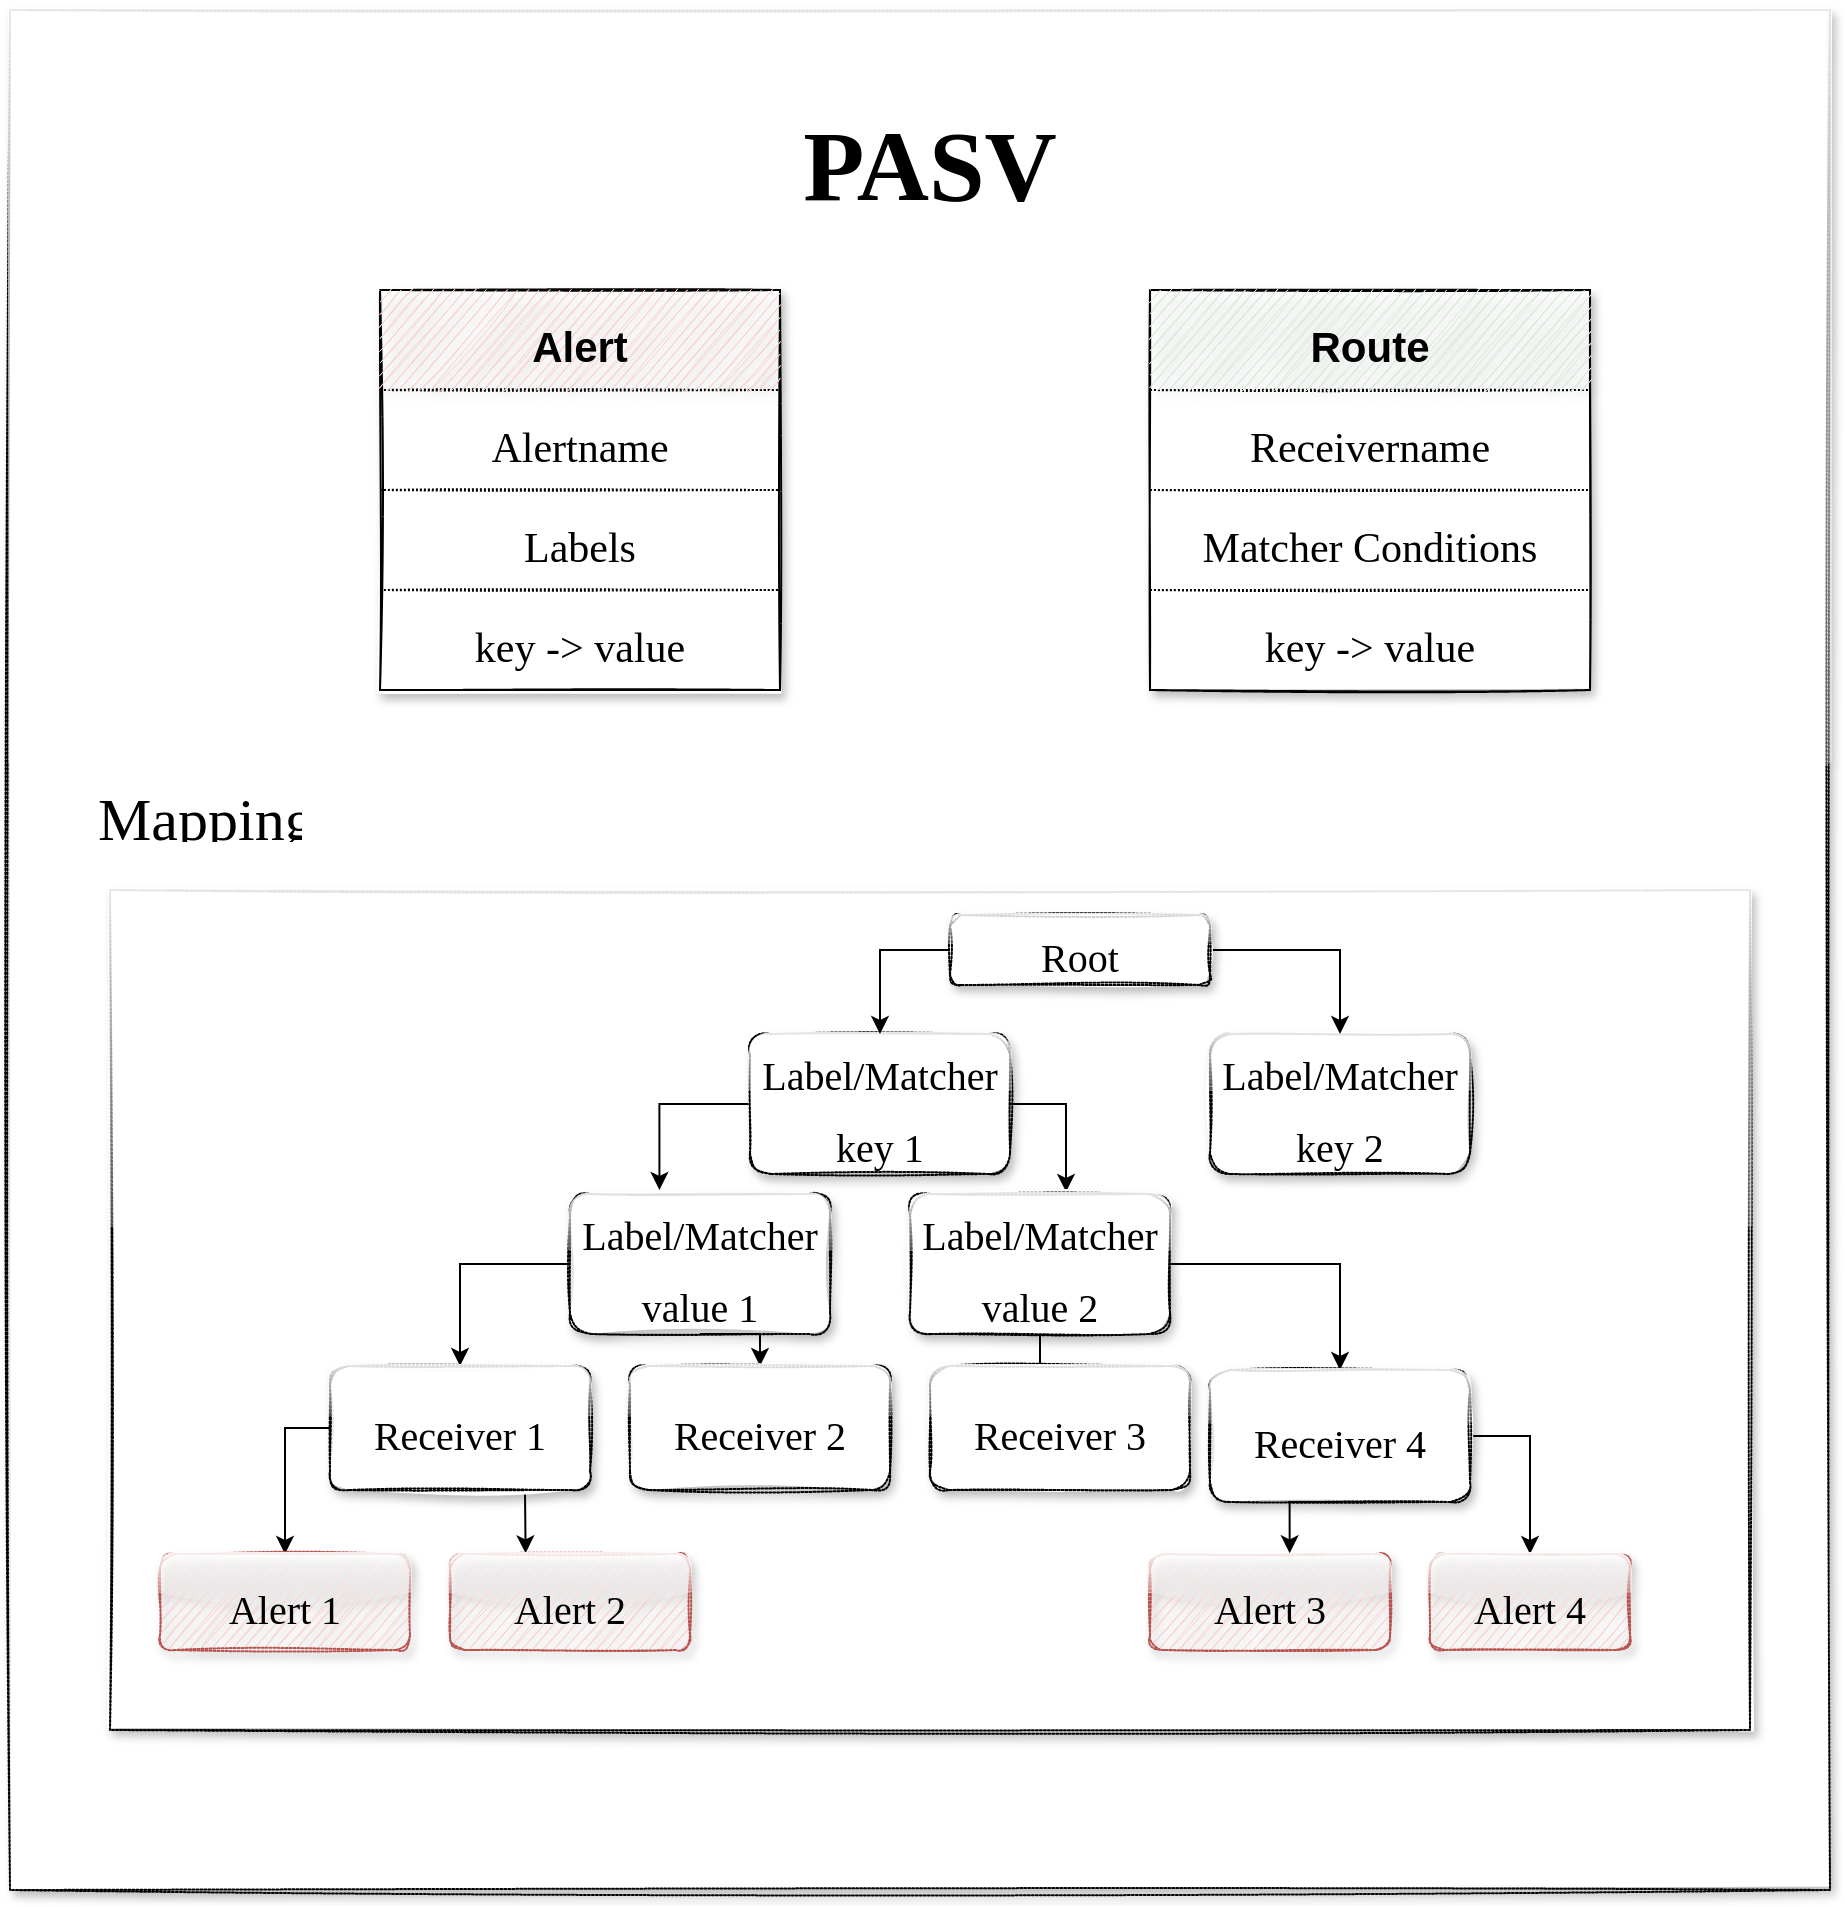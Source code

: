 <mxfile version="20.2.3" type="device"><diagram id="eUohyLS9wrAkjKXuaIY4" name="Page-1"><mxGraphModel dx="1730" dy="1068" grid="1" gridSize="10" guides="1" tooltips="1" connect="1" arrows="1" fold="1" page="1" pageScale="1" pageWidth="850" pageHeight="1100" math="0" shadow="0"><root><mxCell id="0"/><mxCell id="1" parent="0"/><mxCell id="ghGLA0JRlmJBqLsw4SV2-2" value="" style="rounded=0;whiteSpace=wrap;html=1;dashed=1;dashPattern=1 1;sketch=1;glass=1;shadow=1;" vertex="1" parent="1"><mxGeometry x="90" y="340" width="910" height="940" as="geometry"/></mxCell><mxCell id="ghGLA0JRlmJBqLsw4SV2-3" value="&lt;h1 style=&quot;&quot;&gt;&lt;font data-font-src=&quot;https://fonts.googleapis.com/css?family=Teko&quot; face=&quot;Teko&quot; style=&quot;font-size: 50px;&quot;&gt;PASV&lt;/font&gt;&lt;/h1&gt;" style="text;html=1;strokeColor=none;fillColor=none;spacing=5;spacingTop=-20;whiteSpace=wrap;overflow=hidden;rounded=0;align=center;fontSize=31;verticalAlign=middle;labelPosition=center;verticalLabelPosition=middle;" vertex="1" parent="1"><mxGeometry x="465" y="350" width="170" height="110" as="geometry"/></mxCell><mxCell id="ghGLA0JRlmJBqLsw4SV2-5" value="" style="shape=table;html=1;whiteSpace=wrap;startSize=0;container=1;collapsible=0;childLayout=tableLayout;rounded=0;shadow=1;glass=1;dashed=1;dashPattern=1 1;sketch=1;fontSize=31;flipV=0;flipH=1;" vertex="1" parent="1"><mxGeometry x="275" y="480" width="200" height="200" as="geometry"/></mxCell><mxCell id="ghGLA0JRlmJBqLsw4SV2-6" value="" style="shape=tableRow;horizontal=0;startSize=0;swimlaneHead=0;swimlaneBody=0;top=0;left=0;bottom=0;right=0;collapsible=0;dropTarget=0;fillColor=none;points=[[0,0.5],[1,0.5]];portConstraint=eastwest;rounded=0;shadow=1;glass=1;dashed=1;dashPattern=1 1;sketch=1;fontSize=31;" vertex="1" parent="ghGLA0JRlmJBqLsw4SV2-5"><mxGeometry width="200" height="50" as="geometry"/></mxCell><mxCell id="ghGLA0JRlmJBqLsw4SV2-7" value="&lt;font style=&quot;font-size: 21px;&quot;&gt;&lt;b&gt;Alert&lt;/b&gt;&lt;/font&gt;" style="shape=partialRectangle;html=1;whiteSpace=wrap;connectable=0;fillColor=#f8cecc;top=0;left=0;bottom=0;right=0;overflow=hidden;rounded=0;shadow=1;glass=1;dashed=1;dashPattern=1 1;sketch=1;fontSize=31;strokeColor=#b85450;" vertex="1" parent="ghGLA0JRlmJBqLsw4SV2-6"><mxGeometry width="200" height="50" as="geometry"><mxRectangle width="200" height="50" as="alternateBounds"/></mxGeometry></mxCell><mxCell id="ghGLA0JRlmJBqLsw4SV2-10" value="" style="shape=tableRow;horizontal=0;startSize=0;swimlaneHead=0;swimlaneBody=0;top=0;left=0;bottom=0;right=0;collapsible=0;dropTarget=0;fillColor=none;points=[[0,0.5],[1,0.5]];portConstraint=eastwest;rounded=0;shadow=1;glass=1;dashed=1;dashPattern=1 1;sketch=1;fontSize=31;" vertex="1" parent="ghGLA0JRlmJBqLsw4SV2-5"><mxGeometry y="50" width="200" height="50" as="geometry"/></mxCell><mxCell id="ghGLA0JRlmJBqLsw4SV2-11" value="&lt;font data-font-src=&quot;https://fonts.googleapis.com/css?family=Shadows+Into+Light&quot; face=&quot;Shadows Into Light&quot; style=&quot;font-size: 21px;&quot;&gt;Alertname&lt;/font&gt;" style="shape=partialRectangle;html=1;whiteSpace=wrap;connectable=0;fillColor=none;top=0;left=0;bottom=0;right=0;overflow=hidden;rounded=0;shadow=1;glass=1;dashed=1;dashPattern=1 1;sketch=1;fontSize=31;" vertex="1" parent="ghGLA0JRlmJBqLsw4SV2-10"><mxGeometry width="200" height="50" as="geometry"><mxRectangle width="200" height="50" as="alternateBounds"/></mxGeometry></mxCell><mxCell id="ghGLA0JRlmJBqLsw4SV2-14" value="" style="shape=tableRow;horizontal=0;startSize=0;swimlaneHead=0;swimlaneBody=0;top=0;left=0;bottom=0;right=0;collapsible=0;dropTarget=0;fillColor=none;points=[[0,0.5],[1,0.5]];portConstraint=eastwest;rounded=0;shadow=1;glass=1;dashed=1;dashPattern=1 1;sketch=1;fontSize=31;" vertex="1" parent="ghGLA0JRlmJBqLsw4SV2-5"><mxGeometry y="100" width="200" height="50" as="geometry"/></mxCell><mxCell id="ghGLA0JRlmJBqLsw4SV2-15" value="&lt;span style=&quot;font-size: 21px;&quot;&gt;&lt;font data-font-src=&quot;https://fonts.googleapis.com/css?family=Shadows+Into+Light&quot; face=&quot;Shadows Into Light&quot;&gt;Labels&lt;/font&gt;&lt;/span&gt;" style="shape=partialRectangle;html=1;whiteSpace=wrap;connectable=0;fillColor=none;top=0;left=0;bottom=0;right=0;overflow=hidden;rounded=0;shadow=1;glass=1;dashed=1;dashPattern=1 1;sketch=1;fontSize=31;" vertex="1" parent="ghGLA0JRlmJBqLsw4SV2-14"><mxGeometry width="200" height="50" as="geometry"><mxRectangle width="200" height="50" as="alternateBounds"/></mxGeometry></mxCell><mxCell id="ghGLA0JRlmJBqLsw4SV2-18" style="shape=tableRow;horizontal=0;startSize=0;swimlaneHead=0;swimlaneBody=0;top=0;left=0;bottom=0;right=0;collapsible=0;dropTarget=0;fillColor=none;points=[[0,0.5],[1,0.5]];portConstraint=eastwest;rounded=0;shadow=1;glass=1;dashed=1;dashPattern=1 1;sketch=1;fontSize=31;" vertex="1" parent="ghGLA0JRlmJBqLsw4SV2-5"><mxGeometry y="150" width="200" height="50" as="geometry"/></mxCell><mxCell id="ghGLA0JRlmJBqLsw4SV2-19" value="&lt;span style=&quot;font-size: 21px;&quot;&gt;&lt;font data-font-src=&quot;https://fonts.googleapis.com/css?family=Shadows+Into+Light&quot; face=&quot;Shadows Into Light&quot;&gt;key -&amp;gt; value&lt;/font&gt;&lt;/span&gt;" style="shape=partialRectangle;html=1;whiteSpace=wrap;connectable=0;fillColor=none;top=0;left=0;bottom=0;right=0;overflow=hidden;rounded=0;shadow=1;glass=1;dashed=1;dashPattern=1 1;sketch=1;fontSize=31;" vertex="1" parent="ghGLA0JRlmJBqLsw4SV2-18"><mxGeometry width="200" height="50" as="geometry"><mxRectangle width="200" height="50" as="alternateBounds"/></mxGeometry></mxCell><mxCell id="ghGLA0JRlmJBqLsw4SV2-22" value="" style="shape=table;html=1;whiteSpace=wrap;startSize=0;container=1;collapsible=0;childLayout=tableLayout;rounded=0;shadow=1;glass=1;dashed=1;dashPattern=1 1;sketch=1;fontSize=31;flipV=0;flipH=1;" vertex="1" parent="1"><mxGeometry x="660" y="480" width="220" height="200" as="geometry"/></mxCell><mxCell id="ghGLA0JRlmJBqLsw4SV2-23" value="" style="shape=tableRow;horizontal=0;startSize=0;swimlaneHead=0;swimlaneBody=0;top=0;left=0;bottom=0;right=0;collapsible=0;dropTarget=0;fillColor=none;points=[[0,0.5],[1,0.5]];portConstraint=eastwest;rounded=0;shadow=1;glass=1;dashed=1;dashPattern=1 1;sketch=1;fontSize=31;" vertex="1" parent="ghGLA0JRlmJBqLsw4SV2-22"><mxGeometry width="220" height="50" as="geometry"/></mxCell><mxCell id="ghGLA0JRlmJBqLsw4SV2-24" value="&lt;font style=&quot;font-size: 21px;&quot;&gt;&lt;b&gt;Route&lt;/b&gt;&lt;/font&gt;" style="shape=partialRectangle;html=1;whiteSpace=wrap;connectable=0;fillColor=#d5e8d4;top=0;left=0;bottom=0;right=0;overflow=hidden;rounded=0;shadow=1;glass=1;dashed=1;dashPattern=1 1;sketch=1;fontSize=31;strokeColor=#82b366;" vertex="1" parent="ghGLA0JRlmJBqLsw4SV2-23"><mxGeometry width="220" height="50" as="geometry"><mxRectangle width="220" height="50" as="alternateBounds"/></mxGeometry></mxCell><mxCell id="ghGLA0JRlmJBqLsw4SV2-25" value="" style="shape=tableRow;horizontal=0;startSize=0;swimlaneHead=0;swimlaneBody=0;top=0;left=0;bottom=0;right=0;collapsible=0;dropTarget=0;fillColor=none;points=[[0,0.5],[1,0.5]];portConstraint=eastwest;rounded=0;shadow=1;glass=1;dashed=1;dashPattern=1 1;sketch=1;fontSize=31;" vertex="1" parent="ghGLA0JRlmJBqLsw4SV2-22"><mxGeometry y="50" width="220" height="50" as="geometry"/></mxCell><mxCell id="ghGLA0JRlmJBqLsw4SV2-26" value="&lt;font data-font-src=&quot;https://fonts.googleapis.com/css?family=Shadows+Into+Light&quot; face=&quot;Shadows Into Light&quot; style=&quot;font-size: 21px;&quot;&gt;Receivername&lt;/font&gt;" style="shape=partialRectangle;html=1;whiteSpace=wrap;connectable=0;fillColor=none;top=0;left=0;bottom=0;right=0;overflow=hidden;rounded=0;shadow=1;glass=1;dashed=1;dashPattern=1 1;sketch=1;fontSize=31;" vertex="1" parent="ghGLA0JRlmJBqLsw4SV2-25"><mxGeometry width="220" height="50" as="geometry"><mxRectangle width="220" height="50" as="alternateBounds"/></mxGeometry></mxCell><mxCell id="ghGLA0JRlmJBqLsw4SV2-27" value="" style="shape=tableRow;horizontal=0;startSize=0;swimlaneHead=0;swimlaneBody=0;top=0;left=0;bottom=0;right=0;collapsible=0;dropTarget=0;fillColor=none;points=[[0,0.5],[1,0.5]];portConstraint=eastwest;rounded=0;shadow=1;glass=1;dashed=1;dashPattern=1 1;sketch=1;fontSize=31;" vertex="1" parent="ghGLA0JRlmJBqLsw4SV2-22"><mxGeometry y="100" width="220" height="50" as="geometry"/></mxCell><mxCell id="ghGLA0JRlmJBqLsw4SV2-28" value="&lt;span style=&quot;font-size: 21px;&quot;&gt;&lt;font data-font-src=&quot;https://fonts.googleapis.com/css?family=Shadows+Into+Light&quot; face=&quot;Shadows Into Light&quot;&gt;Matcher Conditions&lt;/font&gt;&lt;/span&gt;" style="shape=partialRectangle;html=1;whiteSpace=wrap;connectable=0;fillColor=none;top=0;left=0;bottom=0;right=0;overflow=hidden;rounded=0;shadow=1;glass=1;dashed=1;dashPattern=1 1;sketch=1;fontSize=31;" vertex="1" parent="ghGLA0JRlmJBqLsw4SV2-27"><mxGeometry width="220" height="50" as="geometry"><mxRectangle width="220" height="50" as="alternateBounds"/></mxGeometry></mxCell><mxCell id="ghGLA0JRlmJBqLsw4SV2-29" style="shape=tableRow;horizontal=0;startSize=0;swimlaneHead=0;swimlaneBody=0;top=0;left=0;bottom=0;right=0;collapsible=0;dropTarget=0;fillColor=none;points=[[0,0.5],[1,0.5]];portConstraint=eastwest;rounded=0;shadow=1;glass=1;dashed=1;dashPattern=1 1;sketch=1;fontSize=31;" vertex="1" parent="ghGLA0JRlmJBqLsw4SV2-22"><mxGeometry y="150" width="220" height="50" as="geometry"/></mxCell><mxCell id="ghGLA0JRlmJBqLsw4SV2-30" value="&lt;span style=&quot;font-size: 21px;&quot;&gt;&lt;font data-font-src=&quot;https://fonts.googleapis.com/css?family=Shadows+Into+Light&quot; face=&quot;Shadows Into Light&quot;&gt;key -&amp;gt; value&lt;/font&gt;&lt;/span&gt;" style="shape=partialRectangle;html=1;whiteSpace=wrap;connectable=0;fillColor=none;top=0;left=0;bottom=0;right=0;overflow=hidden;rounded=0;shadow=1;glass=1;dashed=1;dashPattern=1 1;sketch=1;fontSize=31;" vertex="1" parent="ghGLA0JRlmJBqLsw4SV2-29"><mxGeometry width="220" height="50" as="geometry"><mxRectangle width="220" height="50" as="alternateBounds"/></mxGeometry></mxCell><mxCell id="ghGLA0JRlmJBqLsw4SV2-31" value="&lt;h1 style=&quot;&quot;&gt;&lt;font face=&quot;Staatliches&quot; data-font-src=&quot;https://fonts.googleapis.com/css?family=Staatliches&quot; style=&quot;font-size: 30px; font-weight: normal;&quot;&gt;Mapping&lt;/font&gt;&lt;/h1&gt;" style="text;html=1;strokeColor=none;fillColor=none;spacing=5;spacingTop=-50;whiteSpace=wrap;overflow=hidden;rounded=0;align=center;fontSize=31;verticalAlign=middle;labelPosition=center;verticalLabelPosition=middle;horizontal=1;" vertex="1" parent="1"><mxGeometry x="130" y="700" width="110" height="60" as="geometry"/></mxCell><mxCell id="ghGLA0JRlmJBqLsw4SV2-33" value="" style="rounded=0;whiteSpace=wrap;html=1;shadow=1;glass=1;dashed=1;dashPattern=1 1;sketch=1;fontFamily=Shadows Into Light;fontSource=https%3A%2F%2Ffonts.googleapis.com%2Fcss%3Ffamily%3DShadows%2BInto%2BLight;fontSize=30;" vertex="1" parent="1"><mxGeometry x="140" y="780" width="820" height="420" as="geometry"/></mxCell><mxCell id="ghGLA0JRlmJBqLsw4SV2-54" style="edgeStyle=orthogonalEdgeStyle;rounded=0;orthogonalLoop=1;jettySize=auto;html=1;exitX=0;exitY=0.5;exitDx=0;exitDy=0;entryX=0.344;entryY=-0.029;entryDx=0;entryDy=0;entryPerimeter=0;fontFamily=Shadows Into Light;fontSource=https%3A%2F%2Ffonts.googleapis.com%2Fcss%3Ffamily%3DShadows%2BInto%2BLight;fontSize=20;" edge="1" parent="1" source="ghGLA0JRlmJBqLsw4SV2-35" target="ghGLA0JRlmJBqLsw4SV2-37"><mxGeometry relative="1" as="geometry"/></mxCell><mxCell id="ghGLA0JRlmJBqLsw4SV2-55" style="edgeStyle=orthogonalEdgeStyle;rounded=0;orthogonalLoop=1;jettySize=auto;html=1;exitX=1;exitY=0.5;exitDx=0;exitDy=0;entryX=0.6;entryY=-0.015;entryDx=0;entryDy=0;entryPerimeter=0;fontFamily=Shadows Into Light;fontSource=https%3A%2F%2Ffonts.googleapis.com%2Fcss%3Ffamily%3DShadows%2BInto%2BLight;fontSize=20;" edge="1" parent="1" source="ghGLA0JRlmJBqLsw4SV2-35" target="ghGLA0JRlmJBqLsw4SV2-38"><mxGeometry relative="1" as="geometry"/></mxCell><mxCell id="ghGLA0JRlmJBqLsw4SV2-35" value="&lt;font style=&quot;font-size: 20px;&quot;&gt;Label/Matcher key 1&lt;/font&gt;" style="rounded=1;whiteSpace=wrap;html=1;shadow=1;glass=1;dashed=1;dashPattern=1 1;sketch=1;fontFamily=Shadows Into Light;fontSource=https%3A%2F%2Ffonts.googleapis.com%2Fcss%3Ffamily%3DShadows%2BInto%2BLight;fontSize=30;" vertex="1" parent="1"><mxGeometry x="460" y="852" width="130" height="70" as="geometry"/></mxCell><mxCell id="ghGLA0JRlmJBqLsw4SV2-56" style="edgeStyle=orthogonalEdgeStyle;rounded=0;orthogonalLoop=1;jettySize=auto;html=1;exitX=0;exitY=0.5;exitDx=0;exitDy=0;entryX=0.5;entryY=0;entryDx=0;entryDy=0;fontFamily=Shadows Into Light;fontSource=https%3A%2F%2Ffonts.googleapis.com%2Fcss%3Ffamily%3DShadows%2BInto%2BLight;fontSize=20;" edge="1" parent="1" source="ghGLA0JRlmJBqLsw4SV2-37" target="ghGLA0JRlmJBqLsw4SV2-41"><mxGeometry relative="1" as="geometry"/></mxCell><mxCell id="ghGLA0JRlmJBqLsw4SV2-57" style="edgeStyle=orthogonalEdgeStyle;rounded=0;orthogonalLoop=1;jettySize=auto;html=1;exitX=0.5;exitY=1;exitDx=0;exitDy=0;entryX=0.5;entryY=0;entryDx=0;entryDy=0;fontFamily=Shadows Into Light;fontSource=https%3A%2F%2Ffonts.googleapis.com%2Fcss%3Ffamily%3DShadows%2BInto%2BLight;fontSize=20;" edge="1" parent="1" source="ghGLA0JRlmJBqLsw4SV2-37" target="ghGLA0JRlmJBqLsw4SV2-42"><mxGeometry relative="1" as="geometry"><Array as="points"><mxPoint x="465" y="1002"/></Array></mxGeometry></mxCell><mxCell id="ghGLA0JRlmJBqLsw4SV2-37" value="&lt;font style=&quot;font-size: 20px;&quot;&gt;Label/Matcher value 1&lt;/font&gt;" style="rounded=1;whiteSpace=wrap;html=1;shadow=1;glass=1;dashed=1;dashPattern=1 1;sketch=1;fontFamily=Shadows Into Light;fontSource=https%3A%2F%2Ffonts.googleapis.com%2Fcss%3Ffamily%3DShadows%2BInto%2BLight;fontSize=30;" vertex="1" parent="1"><mxGeometry x="370" y="932" width="130" height="70" as="geometry"/></mxCell><mxCell id="ghGLA0JRlmJBqLsw4SV2-58" style="edgeStyle=orthogonalEdgeStyle;rounded=0;orthogonalLoop=1;jettySize=auto;html=1;exitX=0.5;exitY=1;exitDx=0;exitDy=0;fontFamily=Shadows Into Light;fontSource=https%3A%2F%2Ffonts.googleapis.com%2Fcss%3Ffamily%3DShadows%2BInto%2BLight;fontSize=20;entryX=0.429;entryY=0.023;entryDx=0;entryDy=0;entryPerimeter=0;" edge="1" parent="1" source="ghGLA0JRlmJBqLsw4SV2-38" target="ghGLA0JRlmJBqLsw4SV2-46"><mxGeometry relative="1" as="geometry"><Array as="points"><mxPoint x="605" y="1030"/><mxPoint x="606" y="1030"/></Array></mxGeometry></mxCell><mxCell id="ghGLA0JRlmJBqLsw4SV2-59" style="edgeStyle=orthogonalEdgeStyle;rounded=0;orthogonalLoop=1;jettySize=auto;html=1;exitX=1;exitY=0.5;exitDx=0;exitDy=0;entryX=0.5;entryY=0;entryDx=0;entryDy=0;fontFamily=Shadows Into Light;fontSource=https%3A%2F%2Ffonts.googleapis.com%2Fcss%3Ffamily%3DShadows%2BInto%2BLight;fontSize=20;" edge="1" parent="1" source="ghGLA0JRlmJBqLsw4SV2-38" target="ghGLA0JRlmJBqLsw4SV2-47"><mxGeometry relative="1" as="geometry"/></mxCell><mxCell id="ghGLA0JRlmJBqLsw4SV2-38" value="&lt;font style=&quot;font-size: 20px;&quot;&gt;Label/Matcher value 2&lt;/font&gt;" style="rounded=1;whiteSpace=wrap;html=1;shadow=1;glass=1;dashed=1;dashPattern=1 1;sketch=1;fontFamily=Shadows Into Light;fontSource=https%3A%2F%2Ffonts.googleapis.com%2Fcss%3Ffamily%3DShadows%2BInto%2BLight;fontSize=30;" vertex="1" parent="1"><mxGeometry x="540" y="932" width="130" height="70" as="geometry"/></mxCell><mxCell id="ghGLA0JRlmJBqLsw4SV2-61" style="edgeStyle=orthogonalEdgeStyle;rounded=0;orthogonalLoop=1;jettySize=auto;html=1;exitX=0;exitY=0.5;exitDx=0;exitDy=0;entryX=0.5;entryY=0;entryDx=0;entryDy=0;fontFamily=Shadows Into Light;fontSource=https%3A%2F%2Ffonts.googleapis.com%2Fcss%3Ffamily%3DShadows%2BInto%2BLight;fontSize=20;" edge="1" parent="1" source="ghGLA0JRlmJBqLsw4SV2-41" target="ghGLA0JRlmJBqLsw4SV2-43"><mxGeometry relative="1" as="geometry"/></mxCell><mxCell id="ghGLA0JRlmJBqLsw4SV2-62" style="edgeStyle=orthogonalEdgeStyle;rounded=0;orthogonalLoop=1;jettySize=auto;html=1;exitX=0.75;exitY=1;exitDx=0;exitDy=0;entryX=0.315;entryY=-0.007;entryDx=0;entryDy=0;entryPerimeter=0;fontFamily=Shadows Into Light;fontSource=https%3A%2F%2Ffonts.googleapis.com%2Fcss%3Ffamily%3DShadows%2BInto%2BLight;fontSize=20;" edge="1" parent="1" source="ghGLA0JRlmJBqLsw4SV2-41" target="ghGLA0JRlmJBqLsw4SV2-44"><mxGeometry relative="1" as="geometry"/></mxCell><mxCell id="ghGLA0JRlmJBqLsw4SV2-41" value="&lt;font style=&quot;font-size: 20px;&quot;&gt;Receiver 1&lt;/font&gt;" style="rounded=1;whiteSpace=wrap;html=1;shadow=1;glass=1;dashed=1;dashPattern=1 1;sketch=1;fontFamily=Shadows Into Light;fontSource=https%3A%2F%2Ffonts.googleapis.com%2Fcss%3Ffamily%3DShadows%2BInto%2BLight;fontSize=30;" vertex="1" parent="1"><mxGeometry x="250" y="1018" width="130" height="62" as="geometry"/></mxCell><mxCell id="ghGLA0JRlmJBqLsw4SV2-42" value="&lt;font style=&quot;font-size: 20px;&quot;&gt;Receiver 2&lt;/font&gt;" style="rounded=1;whiteSpace=wrap;html=1;shadow=1;glass=1;dashed=1;dashPattern=1 1;sketch=1;fontFamily=Shadows Into Light;fontSource=https%3A%2F%2Ffonts.googleapis.com%2Fcss%3Ffamily%3DShadows%2BInto%2BLight;fontSize=30;" vertex="1" parent="1"><mxGeometry x="400" y="1018" width="130" height="62" as="geometry"/></mxCell><mxCell id="ghGLA0JRlmJBqLsw4SV2-43" value="&lt;font style=&quot;font-size: 20px;&quot;&gt;Alert 1&lt;/font&gt;" style="rounded=1;whiteSpace=wrap;html=1;shadow=1;glass=1;dashed=1;dashPattern=1 1;sketch=1;fontFamily=Shadows Into Light;fontSource=https%3A%2F%2Ffonts.googleapis.com%2Fcss%3Ffamily%3DShadows%2BInto%2BLight;fontSize=30;fillColor=#f8cecc;strokeColor=#b85450;" vertex="1" parent="1"><mxGeometry x="165" y="1112" width="125" height="48" as="geometry"/></mxCell><mxCell id="ghGLA0JRlmJBqLsw4SV2-44" value="&lt;font style=&quot;font-size: 20px;&quot;&gt;Alert 2&lt;/font&gt;" style="rounded=1;whiteSpace=wrap;html=1;shadow=1;glass=1;dashed=1;dashPattern=1 1;sketch=1;fontFamily=Shadows Into Light;fontSource=https%3A%2F%2Ffonts.googleapis.com%2Fcss%3Ffamily%3DShadows%2BInto%2BLight;fontSize=30;fillColor=#f8cecc;strokeColor=#b85450;" vertex="1" parent="1"><mxGeometry x="310" y="1112" width="120" height="48" as="geometry"/></mxCell><mxCell id="ghGLA0JRlmJBqLsw4SV2-45" value="&lt;font style=&quot;font-size: 20px;&quot;&gt;Alert 3&lt;/font&gt;" style="rounded=1;whiteSpace=wrap;html=1;shadow=1;glass=1;dashed=1;dashPattern=1 1;sketch=1;fontFamily=Shadows Into Light;fontSource=https%3A%2F%2Ffonts.googleapis.com%2Fcss%3Ffamily%3DShadows%2BInto%2BLight;fontSize=30;fillColor=#f8cecc;strokeColor=#b85450;" vertex="1" parent="1"><mxGeometry x="660" y="1112" width="120" height="48" as="geometry"/></mxCell><mxCell id="ghGLA0JRlmJBqLsw4SV2-46" value="&lt;font style=&quot;font-size: 20px;&quot;&gt;Receiver 3&lt;/font&gt;" style="rounded=1;whiteSpace=wrap;html=1;shadow=1;glass=1;dashed=1;dashPattern=1 1;sketch=1;fontFamily=Shadows Into Light;fontSource=https%3A%2F%2Ffonts.googleapis.com%2Fcss%3Ffamily%3DShadows%2BInto%2BLight;fontSize=30;" vertex="1" parent="1"><mxGeometry x="550" y="1018" width="130" height="62" as="geometry"/></mxCell><mxCell id="ghGLA0JRlmJBqLsw4SV2-63" style="edgeStyle=orthogonalEdgeStyle;rounded=0;orthogonalLoop=1;jettySize=auto;html=1;exitX=0.5;exitY=1;exitDx=0;exitDy=0;entryX=0.582;entryY=-0.007;entryDx=0;entryDy=0;entryPerimeter=0;fontFamily=Shadows Into Light;fontSource=https%3A%2F%2Ffonts.googleapis.com%2Fcss%3Ffamily%3DShadows%2BInto%2BLight;fontSize=20;" edge="1" parent="1" source="ghGLA0JRlmJBqLsw4SV2-47" target="ghGLA0JRlmJBqLsw4SV2-45"><mxGeometry relative="1" as="geometry"/></mxCell><mxCell id="ghGLA0JRlmJBqLsw4SV2-64" style="edgeStyle=orthogonalEdgeStyle;rounded=0;orthogonalLoop=1;jettySize=auto;html=1;exitX=1;exitY=0.5;exitDx=0;exitDy=0;entryX=0.5;entryY=0;entryDx=0;entryDy=0;fontFamily=Shadows Into Light;fontSource=https%3A%2F%2Ffonts.googleapis.com%2Fcss%3Ffamily%3DShadows%2BInto%2BLight;fontSize=20;" edge="1" parent="1" source="ghGLA0JRlmJBqLsw4SV2-47" target="ghGLA0JRlmJBqLsw4SV2-48"><mxGeometry relative="1" as="geometry"/></mxCell><mxCell id="ghGLA0JRlmJBqLsw4SV2-47" value="&lt;font style=&quot;font-size: 20px;&quot;&gt;Receiver 4&lt;/font&gt;" style="rounded=1;whiteSpace=wrap;html=1;shadow=1;glass=1;dashed=1;dashPattern=1 1;sketch=1;fontFamily=Shadows Into Light;fontSource=https%3A%2F%2Ffonts.googleapis.com%2Fcss%3Ffamily%3DShadows%2BInto%2BLight;fontSize=30;" vertex="1" parent="1"><mxGeometry x="690" y="1020" width="130" height="66" as="geometry"/></mxCell><mxCell id="ghGLA0JRlmJBqLsw4SV2-48" value="&lt;font style=&quot;font-size: 20px;&quot;&gt;Alert 4&lt;/font&gt;" style="rounded=1;whiteSpace=wrap;html=1;shadow=1;glass=1;dashed=1;dashPattern=1 1;sketch=1;fontFamily=Shadows Into Light;fontSource=https%3A%2F%2Ffonts.googleapis.com%2Fcss%3Ffamily%3DShadows%2BInto%2BLight;fontSize=30;fillColor=#f8cecc;strokeColor=#b85450;" vertex="1" parent="1"><mxGeometry x="800" y="1112" width="100" height="48" as="geometry"/></mxCell><mxCell id="ghGLA0JRlmJBqLsw4SV2-49" value="&lt;font style=&quot;font-size: 20px;&quot;&gt;Label/Matcher key 2&lt;/font&gt;" style="rounded=1;whiteSpace=wrap;html=1;shadow=1;glass=1;dashed=1;dashPattern=1 1;sketch=1;fontFamily=Shadows Into Light;fontSource=https%3A%2F%2Ffonts.googleapis.com%2Fcss%3Ffamily%3DShadows%2BInto%2BLight;fontSize=30;" vertex="1" parent="1"><mxGeometry x="690" y="852" width="130" height="70" as="geometry"/></mxCell><mxCell id="ghGLA0JRlmJBqLsw4SV2-52" style="edgeStyle=orthogonalEdgeStyle;rounded=0;orthogonalLoop=1;jettySize=auto;html=1;exitX=0;exitY=0.5;exitDx=0;exitDy=0;entryX=0.5;entryY=0;entryDx=0;entryDy=0;fontFamily=Shadows Into Light;fontSource=https%3A%2F%2Ffonts.googleapis.com%2Fcss%3Ffamily%3DShadows%2BInto%2BLight;fontSize=20;" edge="1" parent="1" source="ghGLA0JRlmJBqLsw4SV2-50" target="ghGLA0JRlmJBqLsw4SV2-35"><mxGeometry relative="1" as="geometry"/></mxCell><mxCell id="ghGLA0JRlmJBqLsw4SV2-53" style="edgeStyle=orthogonalEdgeStyle;rounded=0;orthogonalLoop=1;jettySize=auto;html=1;exitX=1;exitY=0.5;exitDx=0;exitDy=0;entryX=0.5;entryY=0;entryDx=0;entryDy=0;fontFamily=Shadows Into Light;fontSource=https%3A%2F%2Ffonts.googleapis.com%2Fcss%3Ffamily%3DShadows%2BInto%2BLight;fontSize=20;" edge="1" parent="1" source="ghGLA0JRlmJBqLsw4SV2-50" target="ghGLA0JRlmJBqLsw4SV2-49"><mxGeometry relative="1" as="geometry"/></mxCell><mxCell id="ghGLA0JRlmJBqLsw4SV2-50" value="&lt;font style=&quot;font-size: 20px;&quot;&gt;Root&lt;/font&gt;" style="rounded=1;whiteSpace=wrap;html=1;shadow=1;glass=1;dashed=1;dashPattern=1 1;sketch=1;fontFamily=Shadows Into Light;fontSource=https%3A%2F%2Ffonts.googleapis.com%2Fcss%3Ffamily%3DShadows%2BInto%2BLight;fontSize=30;" vertex="1" parent="1"><mxGeometry x="560" y="792.5" width="130" height="35" as="geometry"/></mxCell></root></mxGraphModel></diagram></mxfile>